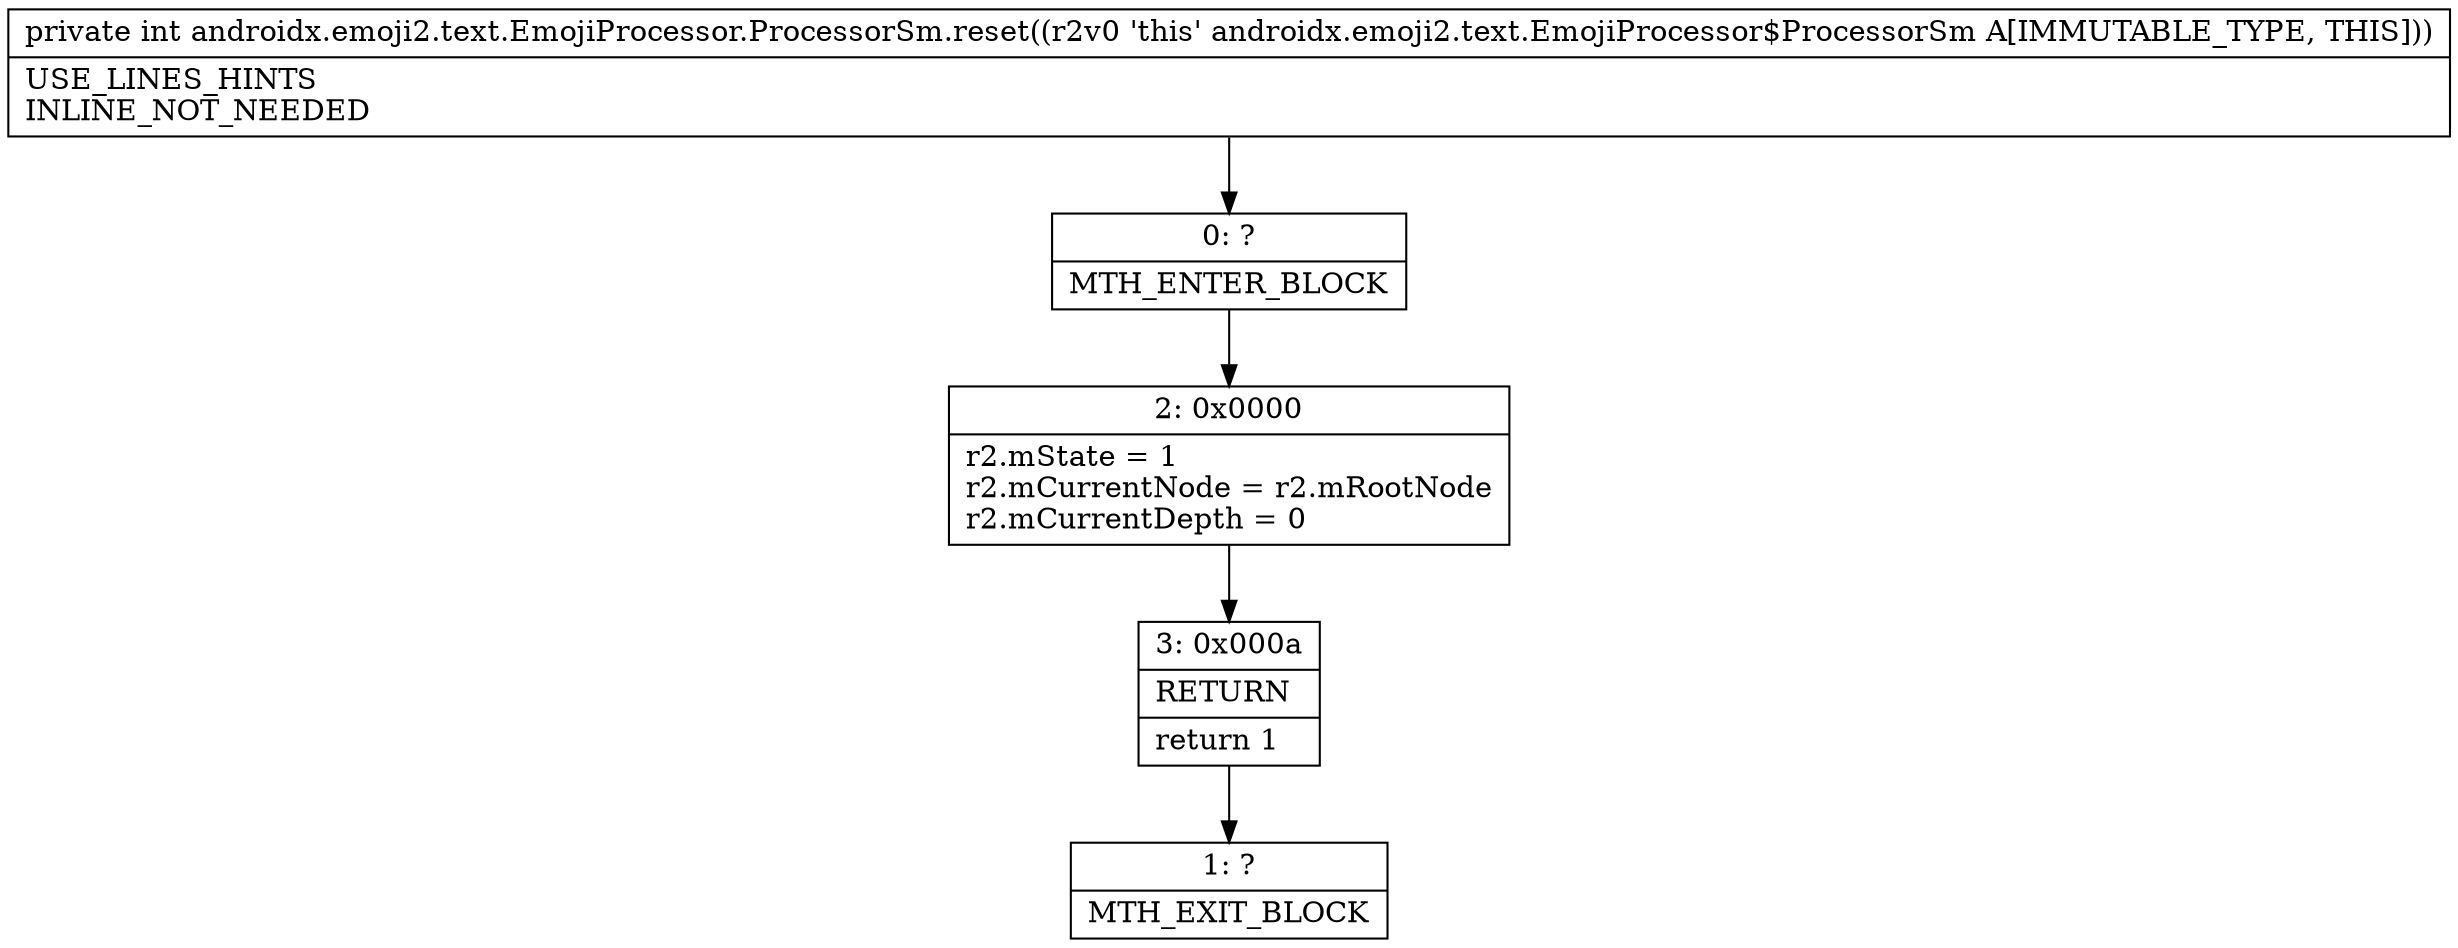 digraph "CFG forandroidx.emoji2.text.EmojiProcessor.ProcessorSm.reset()I" {
Node_0 [shape=record,label="{0\:\ ?|MTH_ENTER_BLOCK\l}"];
Node_2 [shape=record,label="{2\:\ 0x0000|r2.mState = 1\lr2.mCurrentNode = r2.mRootNode\lr2.mCurrentDepth = 0\l}"];
Node_3 [shape=record,label="{3\:\ 0x000a|RETURN\l|return 1\l}"];
Node_1 [shape=record,label="{1\:\ ?|MTH_EXIT_BLOCK\l}"];
MethodNode[shape=record,label="{private int androidx.emoji2.text.EmojiProcessor.ProcessorSm.reset((r2v0 'this' androidx.emoji2.text.EmojiProcessor$ProcessorSm A[IMMUTABLE_TYPE, THIS]))  | USE_LINES_HINTS\lINLINE_NOT_NEEDED\l}"];
MethodNode -> Node_0;Node_0 -> Node_2;
Node_2 -> Node_3;
Node_3 -> Node_1;
}

